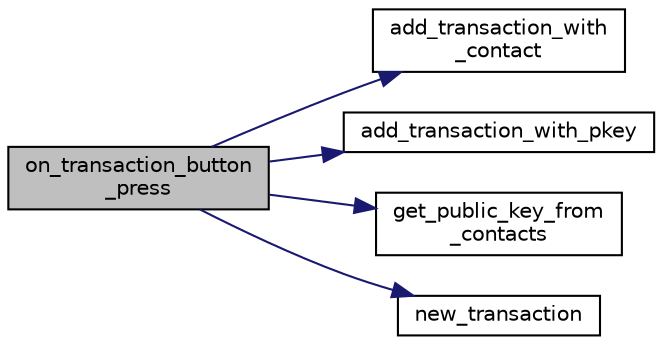 digraph "on_transaction_button_press"
{
 // LATEX_PDF_SIZE
  edge [fontname="Helvetica",fontsize="10",labelfontname="Helvetica",labelfontsize="10"];
  node [fontname="Helvetica",fontsize="10",shape=record];
  rankdir="LR";
  Node1 [label="on_transaction_button\l_press",height=0.2,width=0.4,color="black", fillcolor="grey75", style="filled", fontcolor="black",tooltip=" "];
  Node1 -> Node2 [color="midnightblue",fontsize="10",style="solid",fontname="Helvetica"];
  Node2 [label="add_transaction_with\l_contact",height=0.2,width=0.4,color="black", fillcolor="white", style="filled",URL="$ui_8c.html#a9f9ada2bfa01c401df766ed824f0fdfd",tooltip=" "];
  Node1 -> Node3 [color="midnightblue",fontsize="10",style="solid",fontname="Helvetica"];
  Node3 [label="add_transaction_with_pkey",height=0.2,width=0.4,color="black", fillcolor="white", style="filled",URL="$ui_8c.html#adf3736e772d266218ca1c9c0e4b38ac3",tooltip=" "];
  Node1 -> Node4 [color="midnightblue",fontsize="10",style="solid",fontname="Helvetica"];
  Node4 [label="get_public_key_from\l_contacts",height=0.2,width=0.4,color="black", fillcolor="white", style="filled",URL="$ui_8c.html#a0ff6af24bc9be5261b9ef9f6169c91da",tooltip=" "];
  Node1 -> Node5 [color="midnightblue",fontsize="10",style="solid",fontname="Helvetica"];
  Node5 [label="new_transaction",height=0.2,width=0.4,color="black", fillcolor="white", style="filled",URL="$client_8h.html#a597346567fc95cf305a94063df3e86c3",tooltip=" "];
}
